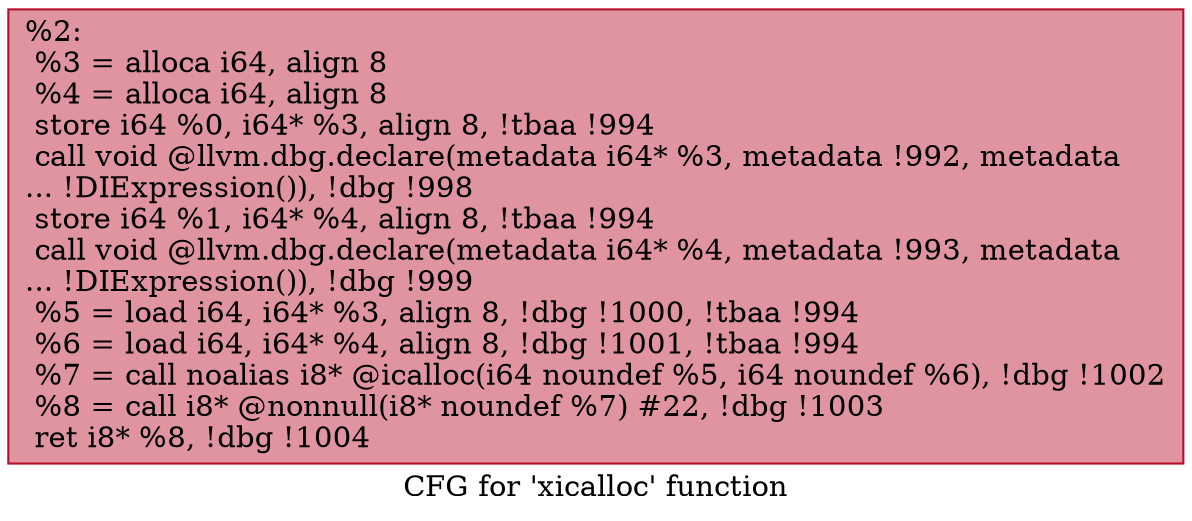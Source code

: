digraph "CFG for 'xicalloc' function" {
	label="CFG for 'xicalloc' function";

	Node0x1290ee0 [shape=record,color="#b70d28ff", style=filled, fillcolor="#b70d2870",label="{%2:\l  %3 = alloca i64, align 8\l  %4 = alloca i64, align 8\l  store i64 %0, i64* %3, align 8, !tbaa !994\l  call void @llvm.dbg.declare(metadata i64* %3, metadata !992, metadata\l... !DIExpression()), !dbg !998\l  store i64 %1, i64* %4, align 8, !tbaa !994\l  call void @llvm.dbg.declare(metadata i64* %4, metadata !993, metadata\l... !DIExpression()), !dbg !999\l  %5 = load i64, i64* %3, align 8, !dbg !1000, !tbaa !994\l  %6 = load i64, i64* %4, align 8, !dbg !1001, !tbaa !994\l  %7 = call noalias i8* @icalloc(i64 noundef %5, i64 noundef %6), !dbg !1002\l  %8 = call i8* @nonnull(i8* noundef %7) #22, !dbg !1003\l  ret i8* %8, !dbg !1004\l}"];
}
